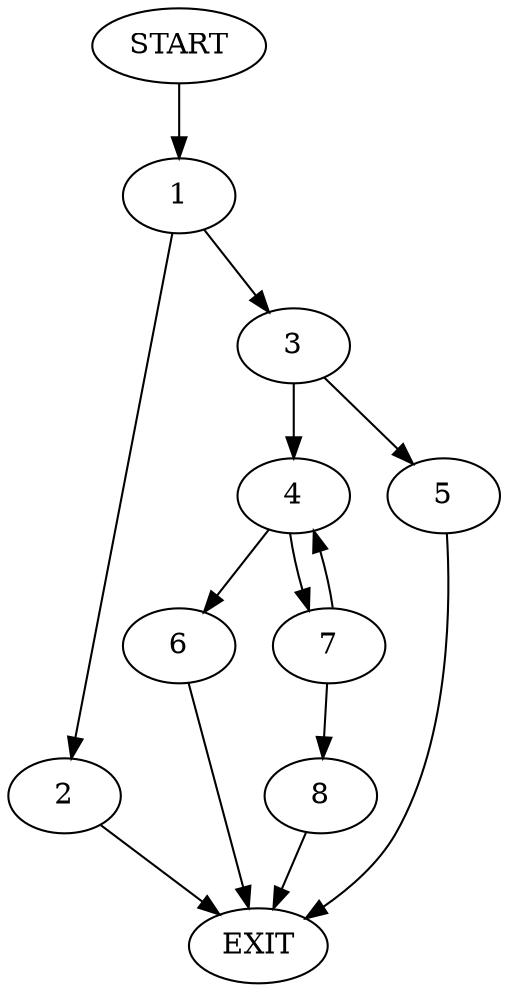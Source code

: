 digraph {
0 [label="START"]
9 [label="EXIT"]
0 -> 1
1 -> 2
1 -> 3
2 -> 9
3 -> 4
3 -> 5
5 -> 9
4 -> 6
4 -> 7
6 -> 9
7 -> 4
7 -> 8
8 -> 9
}
